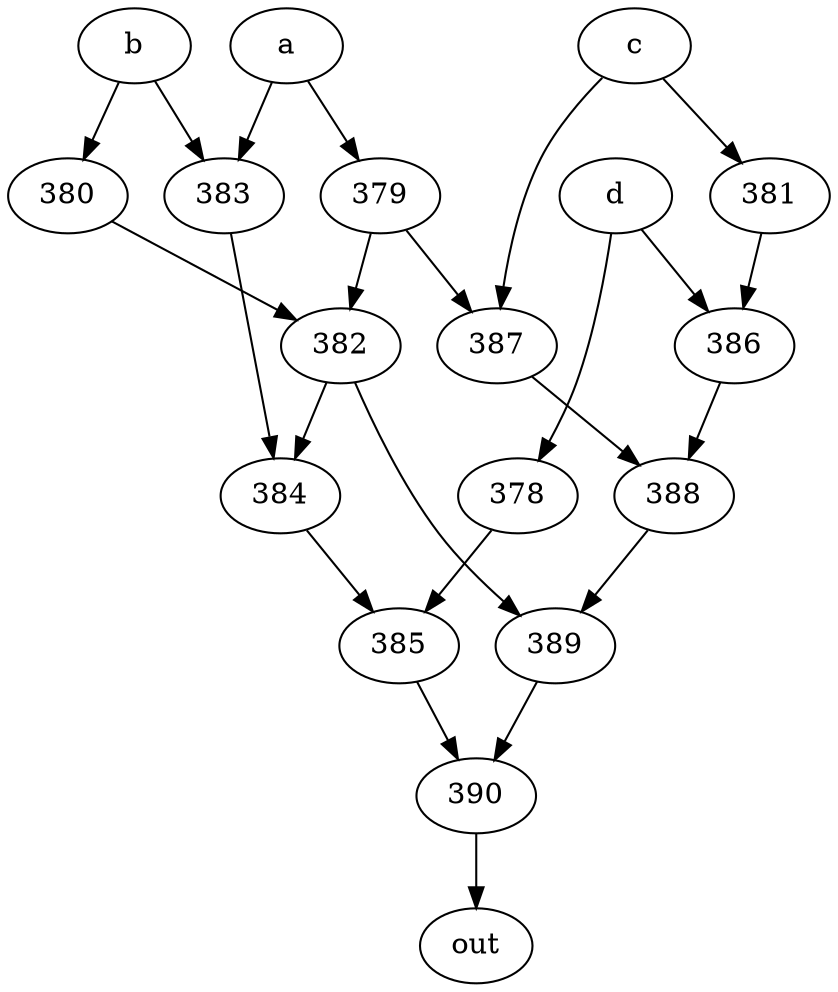strict digraph "" {
	390 -> out;
	a -> 379;
	a -> 383;
	379 -> 382;
	379 -> 387;
	383 -> 384;
	382 -> 384;
	382 -> 389;
	387 -> 388;
	384 -> 385;
	b -> 383;
	b -> 380;
	380 -> 382;
	c -> 387;
	c -> 381;
	381 -> 386;
	386 -> 388;
	388 -> 389;
	d -> 386;
	d -> 378;
	378 -> 385;
	385 -> 390;
	389 -> 390;
}
